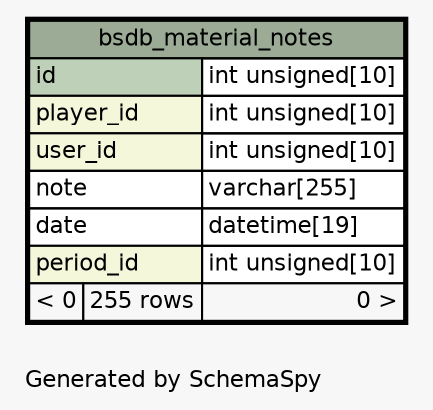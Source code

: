 // dot 2.38.0 on Mac OS X 10.9.4
// SchemaSpy rev 590
digraph "oneDegreeRelationshipsDiagram" {
  graph [
    rankdir="RL"
    bgcolor="#f7f7f7"
    label="\nGenerated by SchemaSpy"
    labeljust="l"
    nodesep="0.18"
    ranksep="0.46"
    fontname="Helvetica"
    fontsize="11"
  ];
  node [
    fontname="Helvetica"
    fontsize="11"
    shape="plaintext"
  ];
  edge [
    arrowsize="0.8"
  ];
  "bsdb_material_notes" [
    label=<
    <TABLE BORDER="2" CELLBORDER="1" CELLSPACING="0" BGCOLOR="#ffffff">
      <TR><TD COLSPAN="3" BGCOLOR="#9bab96" ALIGN="CENTER">bsdb_material_notes</TD></TR>
      <TR><TD PORT="id" COLSPAN="2" BGCOLOR="#bed1b8" ALIGN="LEFT">id</TD><TD PORT="id.type" ALIGN="LEFT">int unsigned[10]</TD></TR>
      <TR><TD PORT="player_id" COLSPAN="2" BGCOLOR="#f4f7da" ALIGN="LEFT">player_id</TD><TD PORT="player_id.type" ALIGN="LEFT">int unsigned[10]</TD></TR>
      <TR><TD PORT="user_id" COLSPAN="2" BGCOLOR="#f4f7da" ALIGN="LEFT">user_id</TD><TD PORT="user_id.type" ALIGN="LEFT">int unsigned[10]</TD></TR>
      <TR><TD PORT="note" COLSPAN="2" ALIGN="LEFT">note</TD><TD PORT="note.type" ALIGN="LEFT">varchar[255]</TD></TR>
      <TR><TD PORT="date" COLSPAN="2" ALIGN="LEFT">date</TD><TD PORT="date.type" ALIGN="LEFT">datetime[19]</TD></TR>
      <TR><TD PORT="period_id" COLSPAN="2" BGCOLOR="#f4f7da" ALIGN="LEFT">period_id</TD><TD PORT="period_id.type" ALIGN="LEFT">int unsigned[10]</TD></TR>
      <TR><TD ALIGN="LEFT" BGCOLOR="#f7f7f7">&lt; 0</TD><TD ALIGN="RIGHT" BGCOLOR="#f7f7f7">255 rows</TD><TD ALIGN="RIGHT" BGCOLOR="#f7f7f7">0 &gt;</TD></TR>
    </TABLE>>
    URL="bsdb_material_notes.html"
    tooltip="bsdb_material_notes"
  ];
}
